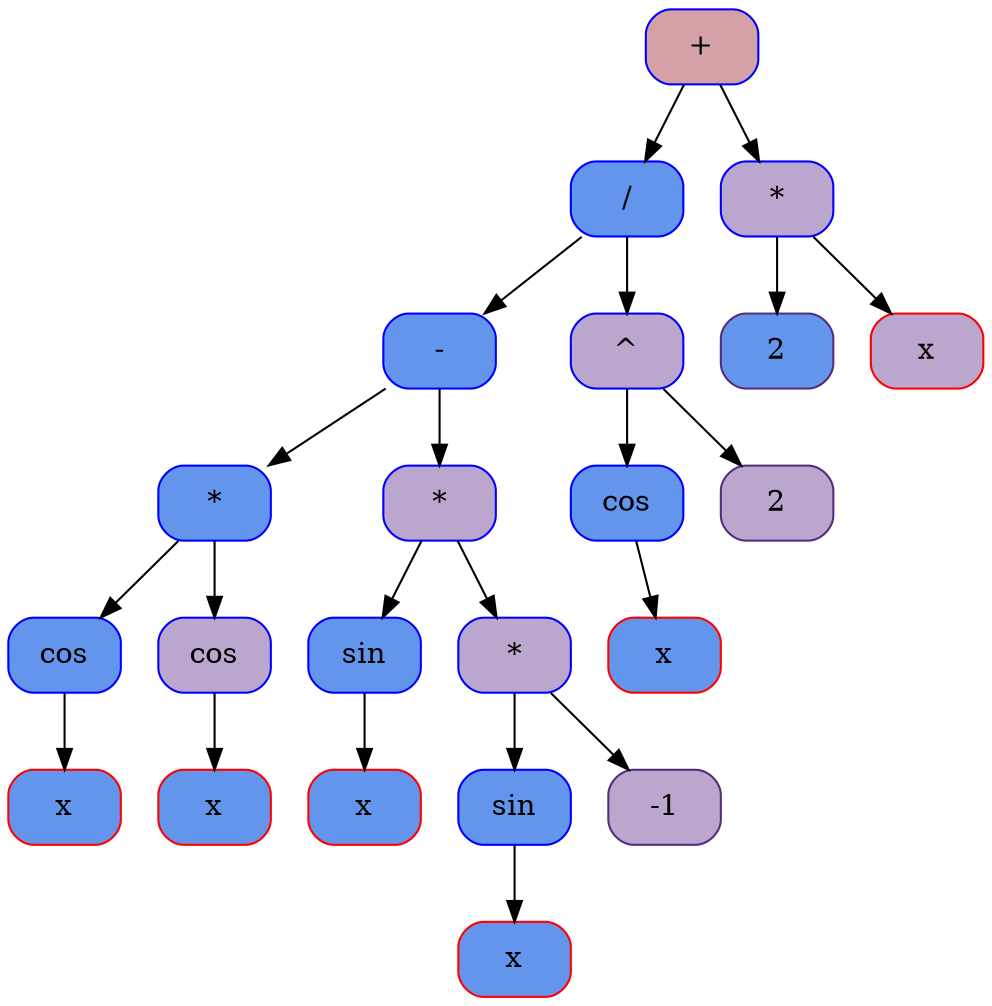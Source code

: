 digraph tree {
	node [shape=Mrecord, style=filled, fillcolor="#bba6cd", color="#552d7b"];
9680 [shape=record, style="filled,rounded", color=" #0000ff ",                          fillcolor="#d5a1a7", fontsize=14, label=" + "];
	9680 -> 9616;
9616 [shape=record, style="filled,rounded", color=" #0000ff ",                          fillcolor="#6495ed", fontsize=14, label=" / "];
	9616 -> 9552;
9552 [shape=record, style="filled,rounded", color=" #0000ff ",                          fillcolor="#6495ed", fontsize=14, label=" - "];
	9552 -> 9488;
9488 [shape=record, style="filled,rounded", color=" #0000ff ",                          fillcolor="#6495ed", fontsize=14, label=" * "];
	9488 -> 9360;
9360 [shape=record, style="filled,rounded", color=" #0000ff ",                          fillcolor="#6495ed", fontsize=14, label=" cos "];
	9360 -> 9296;
9296 [shape=record, style="filled,rounded", color="#FF0000",                          fillcolor="#6495ed", fontsize=14, label=" x "];
	9488 -> 9040;
9040 [shape=record, style="filled,rounded", color=" #0000ff ",                          fillcolor="#bba6cd", fontsize=14, label=" cos "];
	9040 -> 9104;
9104 [shape=record, style="filled,rounded", color="#FF0000",                          fillcolor="#6495ed", fontsize=14, label=" x "];
	9552 -> 8976;
8976 [shape=record, style="filled,rounded", color=" #0000ff ",                          fillcolor="#bba6cd", fontsize=14, label=" * "];
	8976 -> 8848;
8848 [shape=record, style="filled,rounded", color=" #0000ff ",                          fillcolor="#6495ed", fontsize=14, label=" sin "];
	8848 -> 8912;
8912 [shape=record, style="filled,rounded", color="#FF0000",                          fillcolor="#6495ed", fontsize=14, label=" x "];
	8976 -> 8784;
8784 [shape=record, style="filled,rounded", color=" #0000ff ",                          fillcolor="#bba6cd", fontsize=14, label=" * "];
	8784 -> 8720;
8720 [shape=record, style="filled,rounded", color=" #0000ff ",                          fillcolor="#6495ed", fontsize=14, label=" sin "];
	8720 -> 8656;
8656 [shape=record, style="filled,rounded", color="#FF0000",                          fillcolor="#6495ed", fontsize=14, label=" x "];
	8784 -> 8592;
8592 [shape=record, style="filled,rounded", color="#552d7b",                          fillcolor="#bba6cd", fontsize=14, label=" -1 "];
	9616 -> 8464;
8464 [shape=record, style="filled,rounded", color=" #0000ff ",                          fillcolor="#bba6cd", fontsize=14, label=" ^ "];
	8464 -> 8336;
8336 [shape=record, style="filled,rounded", color=" #0000ff ",                          fillcolor="#6495ed", fontsize=14, label=" cos "];
	8336 -> 8400;
8400 [shape=record, style="filled,rounded", color="#FF0000",                          fillcolor="#6495ed", fontsize=14, label=" x "];
	8464 -> 8272;
8272 [shape=record, style="filled,rounded", color="#552d7b",                          fillcolor="#bba6cd", fontsize=14, label=" 2 "];
	9680 -> 7440;
7440 [shape=record, style="filled,rounded", color=" #0000ff ",                          fillcolor="#bba6cd", fontsize=14, label=" * "];
	7440 -> 7376;
7376 [shape=record, style="filled,rounded", color="#552d7b",                          fillcolor="#6495ed", fontsize=14, label=" 2 "];
	7440 -> 7248;
7248 [shape=record, style="filled,rounded", color="#FF0000",                          fillcolor="#bba6cd", fontsize=14, label=" x "];
}
